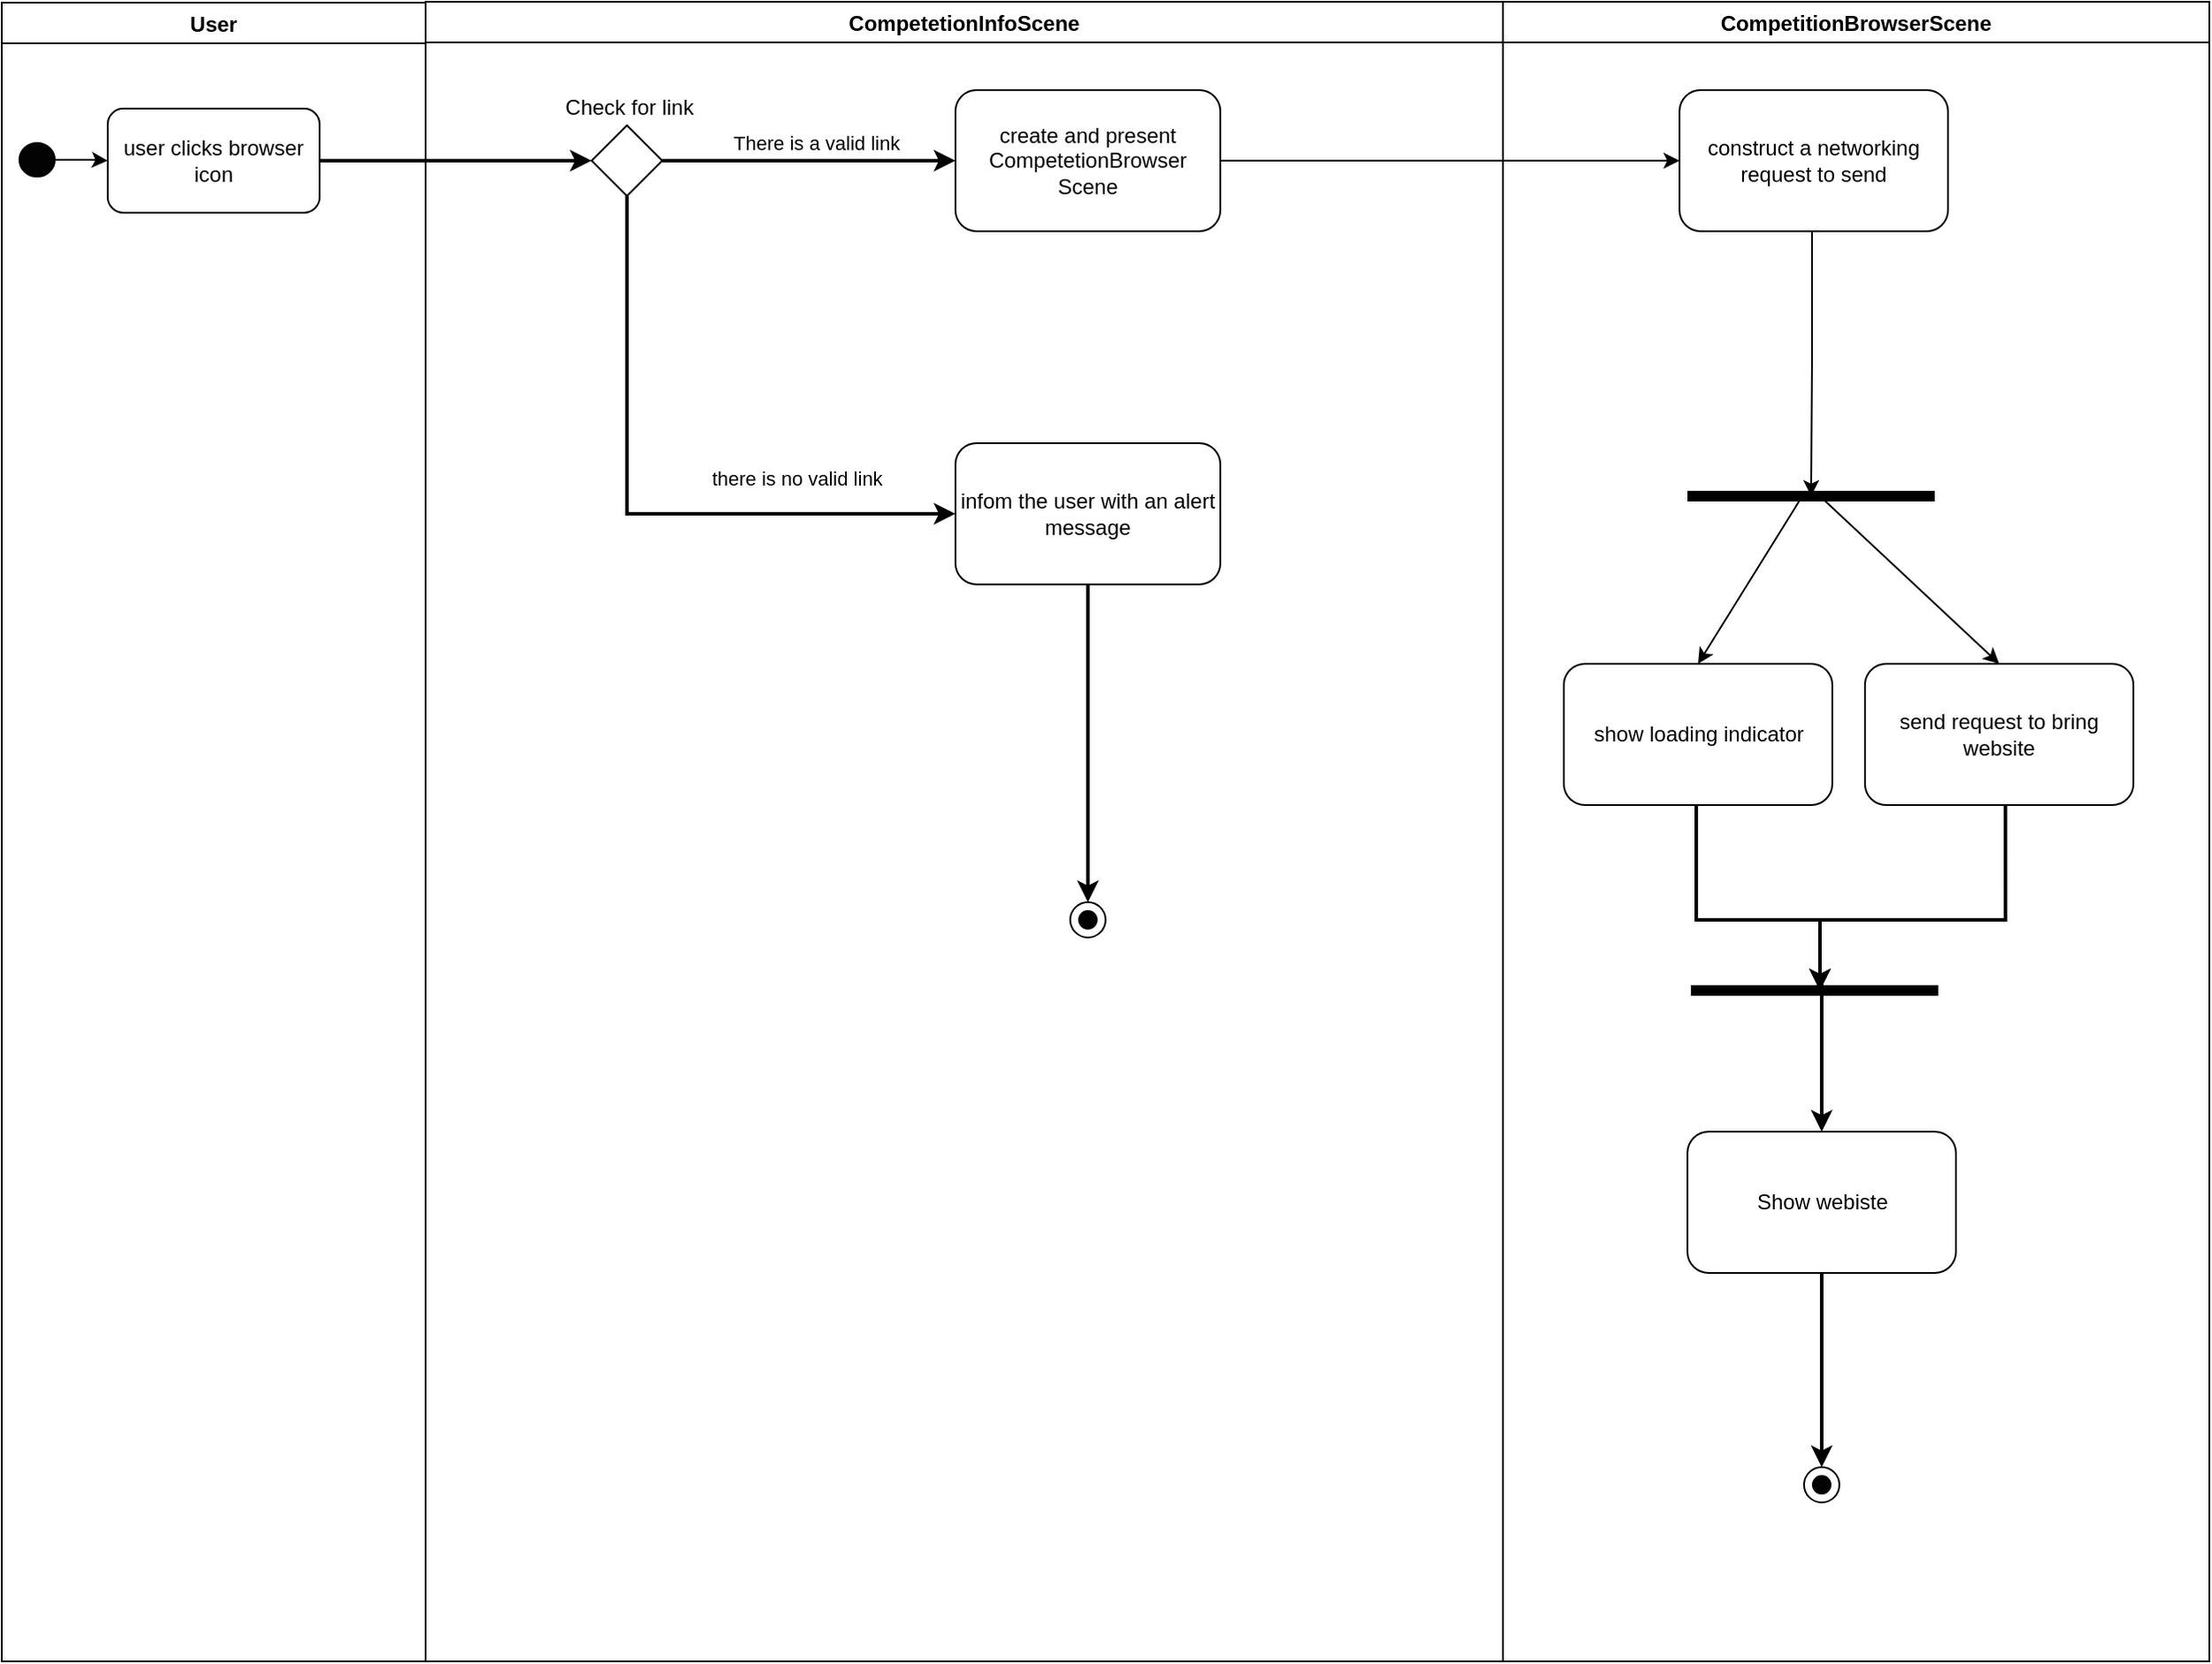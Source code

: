 <mxfile version="15.8.6" type="device"><diagram id="H9te80pAZemXm3K_ceSm" name="Page-1"><mxGraphModel dx="1368" dy="322" grid="1" gridSize="10" guides="1" tooltips="1" connect="1" arrows="1" fold="1" page="1" pageScale="1" pageWidth="827" pageHeight="1169" math="0" shadow="0"><root><mxCell id="0"/><mxCell id="1" parent="0"/><mxCell id="w3k9GiH0uN9KqFadXP6E-4" value="User" style="swimlane;fontSize=12;fontColor=default;fillColor=#FFFFFF;" vertex="1" parent="1"><mxGeometry x="-290" y="80.5" width="240" height="939.5" as="geometry"/></mxCell><mxCell id="w3k9GiH0uN9KqFadXP6E-2" value="user clicks browser icon" style="rounded=1;whiteSpace=wrap;html=1;fontSize=12;" vertex="1" parent="w3k9GiH0uN9KqFadXP6E-4"><mxGeometry x="60" y="60" width="120" height="59" as="geometry"/></mxCell><mxCell id="w3k9GiH0uN9KqFadXP6E-1" value="" style="ellipse;whiteSpace=wrap;html=1;aspect=fixed;fillColor=#030303;" vertex="1" parent="w3k9GiH0uN9KqFadXP6E-4"><mxGeometry x="10" y="79.5" width="20" height="19" as="geometry"/></mxCell><mxCell id="w3k9GiH0uN9KqFadXP6E-3" style="edgeStyle=orthogonalEdgeStyle;rounded=0;orthogonalLoop=1;jettySize=auto;html=1;" edge="1" parent="w3k9GiH0uN9KqFadXP6E-4" source="w3k9GiH0uN9KqFadXP6E-1" target="w3k9GiH0uN9KqFadXP6E-2"><mxGeometry relative="1" as="geometry"/></mxCell><mxCell id="w3k9GiH0uN9KqFadXP6E-5" value="CompetetionInfoScene" style="swimlane;fontSize=12;fontColor=default;fillColor=#FFFFFF;" vertex="1" parent="1"><mxGeometry x="-50" y="80" width="610" height="940" as="geometry"/></mxCell><mxCell id="w3k9GiH0uN9KqFadXP6E-8" value="create and present CompetetionBrowser Scene" style="rounded=1;whiteSpace=wrap;html=1;fontSize=12;" vertex="1" parent="w3k9GiH0uN9KqFadXP6E-5"><mxGeometry x="300" y="50" width="150" height="80" as="geometry"/></mxCell><mxCell id="w3k9GiH0uN9KqFadXP6E-37" style="edgeStyle=orthogonalEdgeStyle;rounded=0;orthogonalLoop=1;jettySize=auto;html=1;strokeWidth=2;entryX=0;entryY=0.5;entryDx=0;entryDy=0;" edge="1" parent="w3k9GiH0uN9KqFadXP6E-5" source="w3k9GiH0uN9KqFadXP6E-34" target="w3k9GiH0uN9KqFadXP6E-8"><mxGeometry relative="1" as="geometry"><mxPoint x="114" y="300" as="targetPoint"/><Array as="points"><mxPoint x="210" y="90"/><mxPoint x="210" y="90"/></Array></mxGeometry></mxCell><mxCell id="w3k9GiH0uN9KqFadXP6E-38" value="there is no valid link" style="edgeLabel;html=1;align=center;verticalAlign=middle;resizable=0;points=[];rotation=0;" vertex="1" connectable="0" parent="w3k9GiH0uN9KqFadXP6E-37"><mxGeometry x="0.001" y="1" relative="1" as="geometry"><mxPoint x="-7" y="181" as="offset"/></mxGeometry></mxCell><mxCell id="w3k9GiH0uN9KqFadXP6E-40" style="edgeStyle=orthogonalEdgeStyle;rounded=0;orthogonalLoop=1;jettySize=auto;html=1;entryX=0;entryY=0.5;entryDx=0;entryDy=0;strokeWidth=2;" edge="1" parent="w3k9GiH0uN9KqFadXP6E-5" source="w3k9GiH0uN9KqFadXP6E-34" target="w3k9GiH0uN9KqFadXP6E-39"><mxGeometry relative="1" as="geometry"><Array as="points"><mxPoint x="114" y="290"/></Array></mxGeometry></mxCell><mxCell id="w3k9GiH0uN9KqFadXP6E-34" value="" style="rhombus;whiteSpace=wrap;html=1;fontSize=12;fontColor=default;fillColor=#FFFFFF;" vertex="1" parent="w3k9GiH0uN9KqFadXP6E-5"><mxGeometry x="94" y="70" width="40" height="40" as="geometry"/></mxCell><mxCell id="w3k9GiH0uN9KqFadXP6E-36" value="Check for link" style="text;html=1;align=center;verticalAlign=middle;resizable=0;points=[];autosize=1;strokeColor=none;fillColor=none;" vertex="1" parent="w3k9GiH0uN9KqFadXP6E-5"><mxGeometry x="70" y="50" width="90" height="20" as="geometry"/></mxCell><mxCell id="w3k9GiH0uN9KqFadXP6E-39" value="infom the user with an alert message" style="rounded=1;whiteSpace=wrap;html=1;fontSize=12;" vertex="1" parent="w3k9GiH0uN9KqFadXP6E-5"><mxGeometry x="300" y="250" width="150" height="80" as="geometry"/></mxCell><mxCell id="w3k9GiH0uN9KqFadXP6E-41" value="There is a valid link" style="edgeLabel;html=1;align=center;verticalAlign=middle;resizable=0;points=[];rotation=0;" vertex="1" connectable="0" parent="w3k9GiH0uN9KqFadXP6E-5"><mxGeometry x="220.47" y="80.004" as="geometry"/></mxCell><mxCell id="w3k9GiH0uN9KqFadXP6E-44" value="" style="ellipse;whiteSpace=wrap;html=1;aspect=fixed;fontSize=12;fontColor=default;fillColor=#FFFFFF;" vertex="1" parent="w3k9GiH0uN9KqFadXP6E-5"><mxGeometry x="365" y="510" width="20" height="20" as="geometry"/></mxCell><mxCell id="w3k9GiH0uN9KqFadXP6E-45" value="" style="ellipse;whiteSpace=wrap;html=1;aspect=fixed;fontSize=12;fontColor=default;fillColor=#030303;" vertex="1" parent="w3k9GiH0uN9KqFadXP6E-5"><mxGeometry x="370" y="515" width="10" height="10" as="geometry"/></mxCell><mxCell id="w3k9GiH0uN9KqFadXP6E-7" value="CompetitionBrowserScene" style="swimlane;fontSize=12;fontColor=default;fillColor=#FFFFFF;" vertex="1" parent="1"><mxGeometry x="560" y="80" width="400" height="940" as="geometry"/></mxCell><mxCell id="w3k9GiH0uN9KqFadXP6E-10" value="construct a networking request to send" style="rounded=1;whiteSpace=wrap;html=1;fontSize=12;" vertex="1" parent="w3k9GiH0uN9KqFadXP6E-7"><mxGeometry x="100" y="50" width="152" height="80" as="geometry"/></mxCell><mxCell id="w3k9GiH0uN9KqFadXP6E-17" value="Show webiste" style="rounded=1;whiteSpace=wrap;html=1;fontSize=12;" vertex="1" parent="w3k9GiH0uN9KqFadXP6E-7"><mxGeometry x="104.5" y="640" width="152" height="80" as="geometry"/></mxCell><mxCell id="w3k9GiH0uN9KqFadXP6E-19" value="" style="endArrow=none;html=1;rounded=0;strokeWidth=6;" edge="1" parent="w3k9GiH0uN9KqFadXP6E-7"><mxGeometry width="50" height="50" relative="1" as="geometry"><mxPoint x="104.5" y="280" as="sourcePoint"/><mxPoint x="244.5" y="280" as="targetPoint"/></mxGeometry></mxCell><mxCell id="w3k9GiH0uN9KqFadXP6E-20" value="" style="endArrow=none;html=1;rounded=0;strokeWidth=6;" edge="1" parent="w3k9GiH0uN9KqFadXP6E-7"><mxGeometry width="50" height="50" relative="1" as="geometry"><mxPoint x="106.5" y="560" as="sourcePoint"/><mxPoint x="246.5" y="560" as="targetPoint"/></mxGeometry></mxCell><mxCell id="w3k9GiH0uN9KqFadXP6E-22" value="send request to bring website" style="rounded=1;whiteSpace=wrap;html=1;fontSize=12;" vertex="1" parent="w3k9GiH0uN9KqFadXP6E-7"><mxGeometry x="205" y="375" width="152" height="80" as="geometry"/></mxCell><mxCell id="w3k9GiH0uN9KqFadXP6E-24" value="show loading indicator" style="rounded=1;whiteSpace=wrap;html=1;fontSize=12;" vertex="1" parent="w3k9GiH0uN9KqFadXP6E-7"><mxGeometry x="34.5" y="375" width="152" height="80" as="geometry"/></mxCell><mxCell id="w3k9GiH0uN9KqFadXP6E-33" value="" style="endArrow=classic;html=1;rounded=0;strokeWidth=2;entryX=0.5;entryY=0;entryDx=0;entryDy=0;" edge="1" parent="w3k9GiH0uN9KqFadXP6E-7" target="w3k9GiH0uN9KqFadXP6E-17"><mxGeometry width="50" height="50" relative="1" as="geometry"><mxPoint x="180.5" y="550" as="sourcePoint"/><mxPoint x="124.5" y="580" as="targetPoint"/></mxGeometry></mxCell><mxCell id="w3k9GiH0uN9KqFadXP6E-47" value="" style="ellipse;whiteSpace=wrap;html=1;aspect=fixed;fontSize=12;fontColor=default;fillColor=#FFFFFF;" vertex="1" parent="w3k9GiH0uN9KqFadXP6E-7"><mxGeometry x="170.5" y="830" width="20" height="20" as="geometry"/></mxCell><mxCell id="w3k9GiH0uN9KqFadXP6E-48" value="" style="ellipse;whiteSpace=wrap;html=1;aspect=fixed;fontSize=12;fontColor=default;fillColor=#030303;" vertex="1" parent="w3k9GiH0uN9KqFadXP6E-7"><mxGeometry x="175.5" y="835" width="10" height="10" as="geometry"/></mxCell><mxCell id="w3k9GiH0uN9KqFadXP6E-13" style="edgeStyle=orthogonalEdgeStyle;rounded=0;orthogonalLoop=1;jettySize=auto;html=1;entryX=0;entryY=0.5;entryDx=0;entryDy=0;exitX=1;exitY=0.5;exitDx=0;exitDy=0;" edge="1" parent="1" source="w3k9GiH0uN9KqFadXP6E-8" target="w3k9GiH0uN9KqFadXP6E-10"><mxGeometry relative="1" as="geometry"><mxPoint x="520" y="420" as="sourcePoint"/><mxPoint x="640" y="170" as="targetPoint"/></mxGeometry></mxCell><mxCell id="w3k9GiH0uN9KqFadXP6E-23" style="edgeStyle=orthogonalEdgeStyle;rounded=0;orthogonalLoop=1;jettySize=auto;html=1;strokeWidth=1;exitX=0.5;exitY=1;exitDx=0;exitDy=0;" edge="1" parent="1" source="w3k9GiH0uN9KqFadXP6E-10"><mxGeometry relative="1" as="geometry"><mxPoint x="734.5" y="360" as="targetPoint"/><mxPoint x="736" y="210" as="sourcePoint"/><Array as="points"><mxPoint x="735" y="210"/><mxPoint x="735" y="285"/><mxPoint x="734" y="285"/></Array></mxGeometry></mxCell><mxCell id="w3k9GiH0uN9KqFadXP6E-27" value="" style="endArrow=classic;html=1;rounded=0;strokeWidth=1;entryX=0.5;entryY=0;entryDx=0;entryDy=0;" edge="1" parent="1" target="w3k9GiH0uN9KqFadXP6E-24"><mxGeometry width="50" height="50" relative="1" as="geometry"><mxPoint x="729.5" y="360" as="sourcePoint"/><mxPoint x="699.5" y="400" as="targetPoint"/></mxGeometry></mxCell><mxCell id="w3k9GiH0uN9KqFadXP6E-28" value="" style="endArrow=classic;html=1;rounded=0;strokeWidth=1;entryX=0.5;entryY=0;entryDx=0;entryDy=0;" edge="1" parent="1" target="w3k9GiH0uN9KqFadXP6E-22"><mxGeometry width="50" height="50" relative="1" as="geometry"><mxPoint x="739.5" y="360" as="sourcePoint"/><mxPoint x="845.5" y="455" as="targetPoint"/></mxGeometry></mxCell><mxCell id="w3k9GiH0uN9KqFadXP6E-29" style="edgeStyle=orthogonalEdgeStyle;rounded=0;orthogonalLoop=1;jettySize=auto;html=1;strokeWidth=2;" edge="1" parent="1"><mxGeometry relative="1" as="geometry"><mxPoint x="739.5" y="640" as="targetPoint"/><mxPoint x="844.559" y="535" as="sourcePoint"/><Array as="points"><mxPoint x="844.5" y="600"/><mxPoint x="739.5" y="600"/></Array></mxGeometry></mxCell><mxCell id="w3k9GiH0uN9KqFadXP6E-30" style="edgeStyle=orthogonalEdgeStyle;rounded=0;orthogonalLoop=1;jettySize=auto;html=1;strokeWidth=2;" edge="1" parent="1" source="w3k9GiH0uN9KqFadXP6E-24"><mxGeometry relative="1" as="geometry"><mxPoint x="739.5" y="640" as="targetPoint"/><Array as="points"><mxPoint x="669.5" y="600"/><mxPoint x="739.5" y="600"/></Array></mxGeometry></mxCell><mxCell id="w3k9GiH0uN9KqFadXP6E-35" style="edgeStyle=orthogonalEdgeStyle;rounded=0;orthogonalLoop=1;jettySize=auto;html=1;strokeWidth=2;" edge="1" parent="1" source="w3k9GiH0uN9KqFadXP6E-2" target="w3k9GiH0uN9KqFadXP6E-34"><mxGeometry relative="1" as="geometry"/></mxCell><mxCell id="w3k9GiH0uN9KqFadXP6E-42" style="edgeStyle=orthogonalEdgeStyle;rounded=0;orthogonalLoop=1;jettySize=auto;html=1;strokeWidth=2;" edge="1" parent="1" source="w3k9GiH0uN9KqFadXP6E-39"><mxGeometry relative="1" as="geometry"><mxPoint x="325" y="590" as="targetPoint"/></mxGeometry></mxCell><mxCell id="w3k9GiH0uN9KqFadXP6E-46" style="edgeStyle=orthogonalEdgeStyle;rounded=0;orthogonalLoop=1;jettySize=auto;html=1;strokeWidth=2;" edge="1" parent="1" source="w3k9GiH0uN9KqFadXP6E-17"><mxGeometry relative="1" as="geometry"><mxPoint x="740.5" y="910" as="targetPoint"/></mxGeometry></mxCell></root></mxGraphModel></diagram></mxfile>